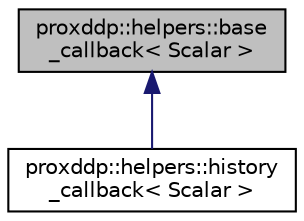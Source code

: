 digraph "proxddp::helpers::base_callback&lt; Scalar &gt;"
{
 // LATEX_PDF_SIZE
  bgcolor="transparent";
  edge [fontname="Helvetica",fontsize="10",labelfontname="Helvetica",labelfontsize="10"];
  node [fontname="Helvetica",fontsize="10",shape=record];
  Node1 [label="proxddp::helpers::base\l_callback\< Scalar \>",height=0.2,width=0.4,color="black", fillcolor="grey75", style="filled", fontcolor="black",tooltip=" "];
  Node1 -> Node2 [dir="back",color="midnightblue",fontsize="10",style="solid",fontname="Helvetica"];
  Node2 [label="proxddp::helpers::history\l_callback\< Scalar \>",height=0.2,width=0.4,color="black",URL="$structproxddp_1_1helpers_1_1history__callback.html",tooltip="Store the history of results."];
}
